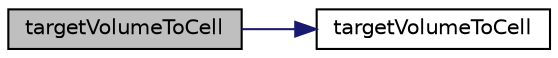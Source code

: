 digraph "targetVolumeToCell"
{
  bgcolor="transparent";
  edge [fontname="Helvetica",fontsize="10",labelfontname="Helvetica",labelfontsize="10"];
  node [fontname="Helvetica",fontsize="10",shape=record];
  rankdir="LR";
  Node1 [label="targetVolumeToCell",height=0.2,width=0.4,color="black", fillcolor="grey75", style="filled", fontcolor="black"];
  Node1 -> Node2 [color="midnightblue",fontsize="10",style="solid",fontname="Helvetica"];
  Node2 [label="targetVolumeToCell",height=0.2,width=0.4,color="black",URL="$a02634.html#a40b21553db887add1e7fde9224cc48ad",tooltip="Construct from components. "];
}
